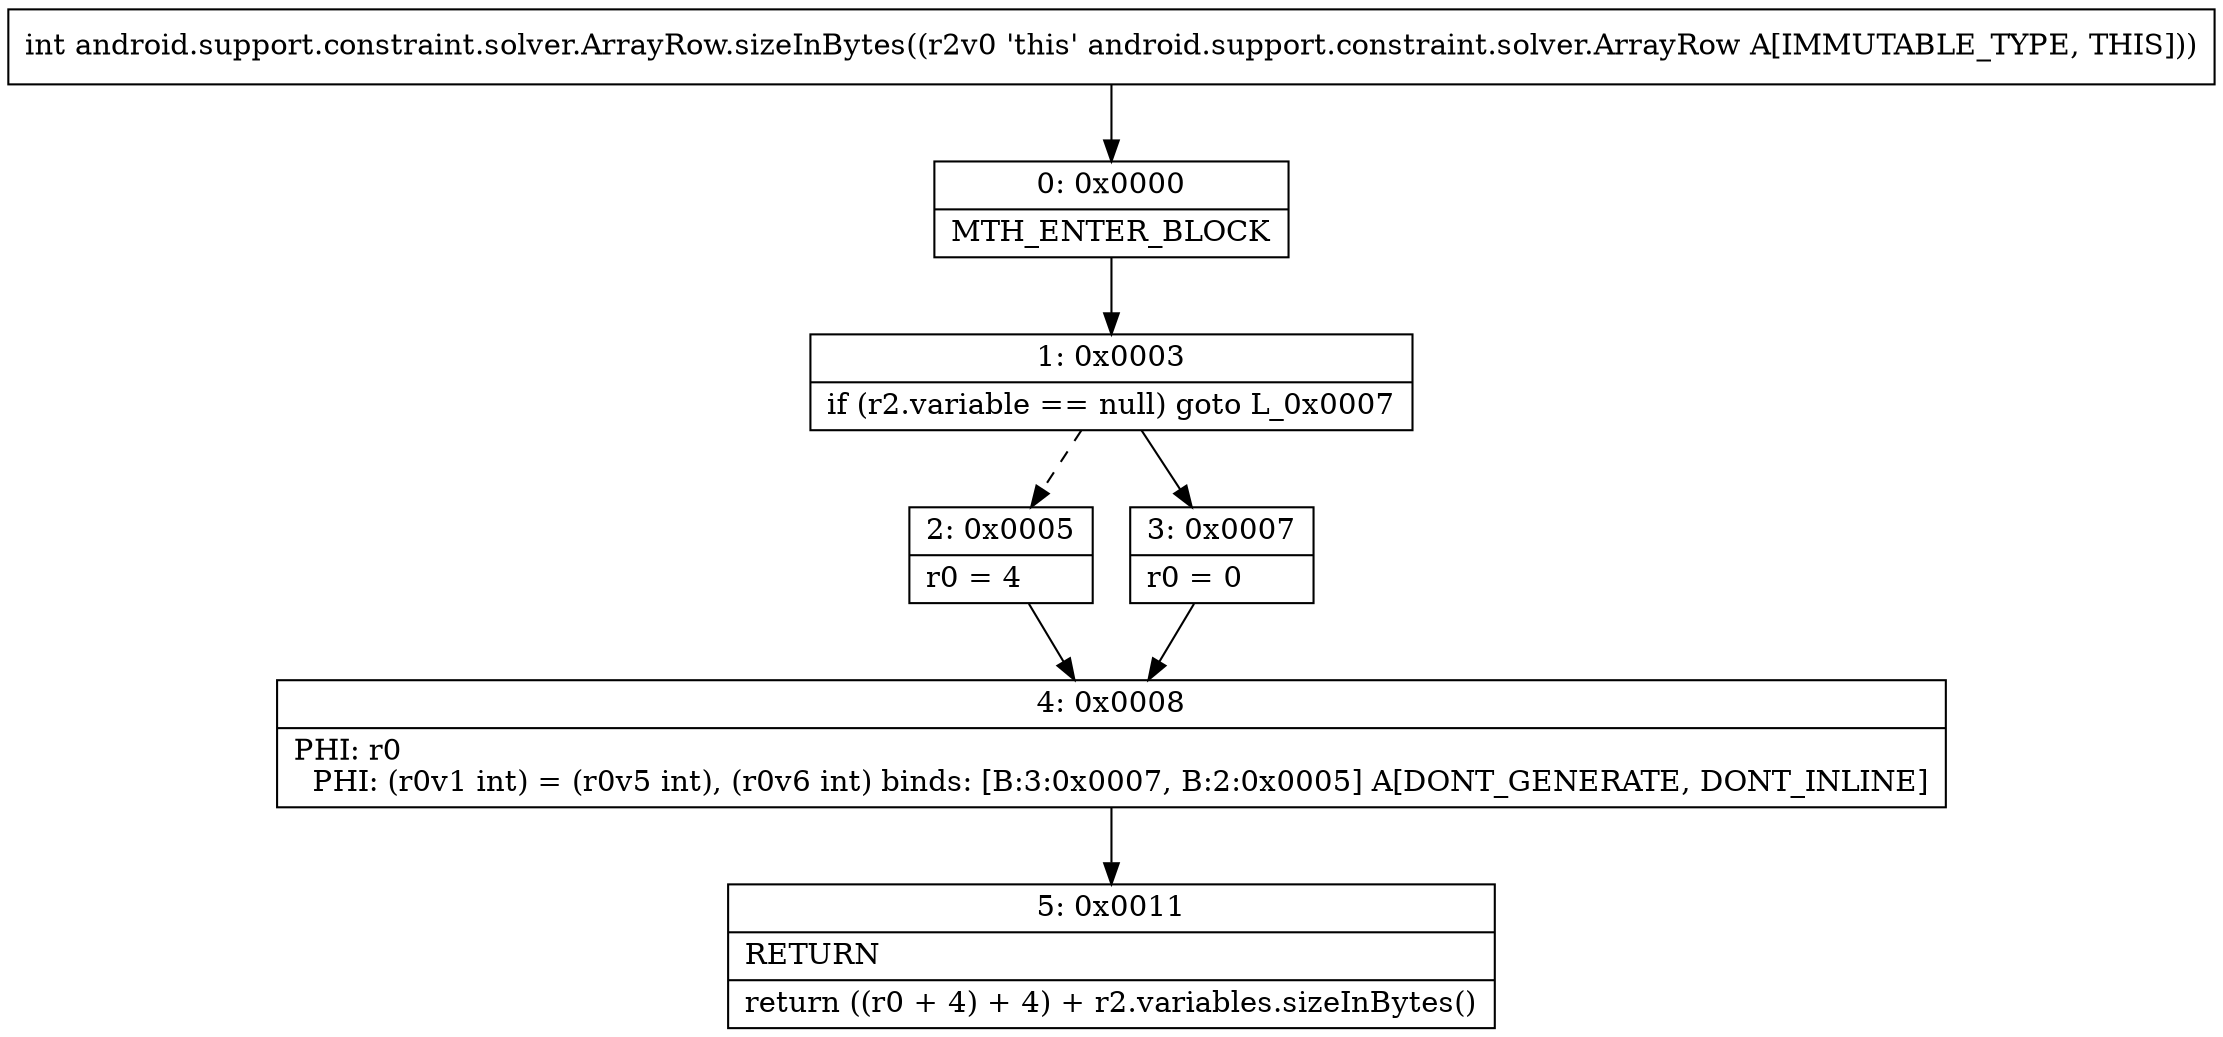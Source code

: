 digraph "CFG forandroid.support.constraint.solver.ArrayRow.sizeInBytes()I" {
Node_0 [shape=record,label="{0\:\ 0x0000|MTH_ENTER_BLOCK\l}"];
Node_1 [shape=record,label="{1\:\ 0x0003|if (r2.variable == null) goto L_0x0007\l}"];
Node_2 [shape=record,label="{2\:\ 0x0005|r0 = 4\l}"];
Node_3 [shape=record,label="{3\:\ 0x0007|r0 = 0\l}"];
Node_4 [shape=record,label="{4\:\ 0x0008|PHI: r0 \l  PHI: (r0v1 int) = (r0v5 int), (r0v6 int) binds: [B:3:0x0007, B:2:0x0005] A[DONT_GENERATE, DONT_INLINE]\l}"];
Node_5 [shape=record,label="{5\:\ 0x0011|RETURN\l|return ((r0 + 4) + 4) + r2.variables.sizeInBytes()\l}"];
MethodNode[shape=record,label="{int android.support.constraint.solver.ArrayRow.sizeInBytes((r2v0 'this' android.support.constraint.solver.ArrayRow A[IMMUTABLE_TYPE, THIS])) }"];
MethodNode -> Node_0;
Node_0 -> Node_1;
Node_1 -> Node_2[style=dashed];
Node_1 -> Node_3;
Node_2 -> Node_4;
Node_3 -> Node_4;
Node_4 -> Node_5;
}

